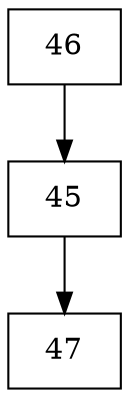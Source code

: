 digraph G {
  node [shape=record];
  node0 [label="{46}"];
  node0 -> node1;
  node1 [label="{45}"];
  node1 -> node2;
  node2 [label="{47}"];
}
